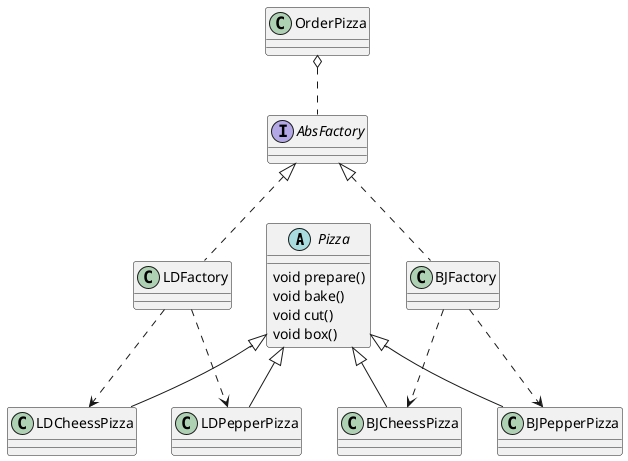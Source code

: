 @startuml

abstract class Pizza{
    void prepare()
    void bake()
    void cut()
    void box()
}
class BJCheessPizza
class BJPepperPizza
class LDCheessPizza
class LDPepperPizza
Pizza <|-- BJCheessPizza
Pizza <|-- BJPepperPizza
Pizza <|-- LDCheessPizza
Pizza <|-- LDPepperPizza

interface AbsFactory
class BJFactory
class LDFactory
AbsFactory <|.. BJFactory
AbsFactory <|.. LDFactory
BJFactory ..> BJCheessPizza
BJFactory ..> BJPepperPizza
LDFactory ..> LDCheessPizza
LDFactory ..> LDPepperPizza

class OrderPizza
OrderPizza o.. AbsFactory

@enduml